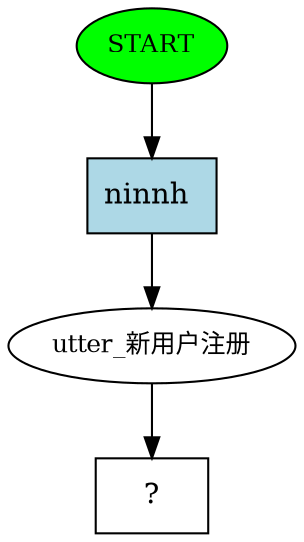 digraph  {
0 [class="start active", fillcolor=green, fontsize=12, label=START, style=filled];
1 [class=active, fontsize=12, label="utter_新用户注册"];
2 [class="intent dashed active", label="  ?  ", shape=rect];
3 [class="intent active", fillcolor=lightblue, label="ninnh ", shape=rect, style=filled];
0 -> 3  [class=active, key=0];
1 -> 2  [class=active, key=NONE, label=""];
3 -> 1  [class=active, key=0];
}
